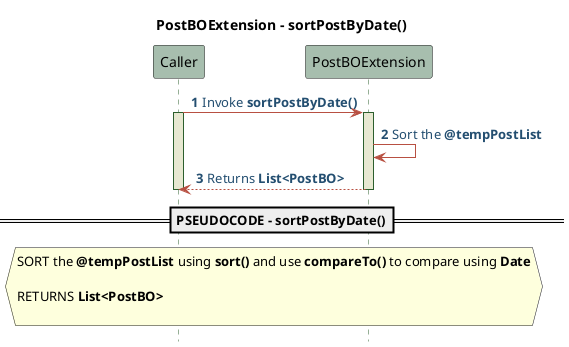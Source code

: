 @startuml PostBO Sequence and Pseudo Diagram

!define POSITIVERESPONSE 90EE90
!define NEGATIVEERESPONSE EFBBBB
!define NUETRALRESPONSE F2DC79
skinparam sequence{
    ParticipantBackgroundColor #A7BEAE
    LifeLineBackgroundColor #E7E8D1
    LifeLineBorderColor #2C5F2D
    ActorBackgroundColor #FC766AFF
    ActorBorderColor #FC766AFF
    ArrowColor #B85042
    ArrowFontColor #234E70
}

Title PostBOExtension - sortPostByDate()
autonumber 1
hide footbox
Caller -> PostBOExtension: Invoke **sortPostByDate()**
Activate Caller
Activate PostBOExtension
PostBOExtension -> PostBOExtension: Sort the **@tempPostList**
PostBOExtension --> Caller: Returns **List<PostBO>**
deactivate PostBOExtension
deactivate Caller

==PSEUDOCODE - sortPostByDate()==
hnote across 
SORT the **@tempPostList** using **sort()** and use **compareTo()** to compare using **Date**

RETURNS **List<PostBO>**

endnote
@enduml